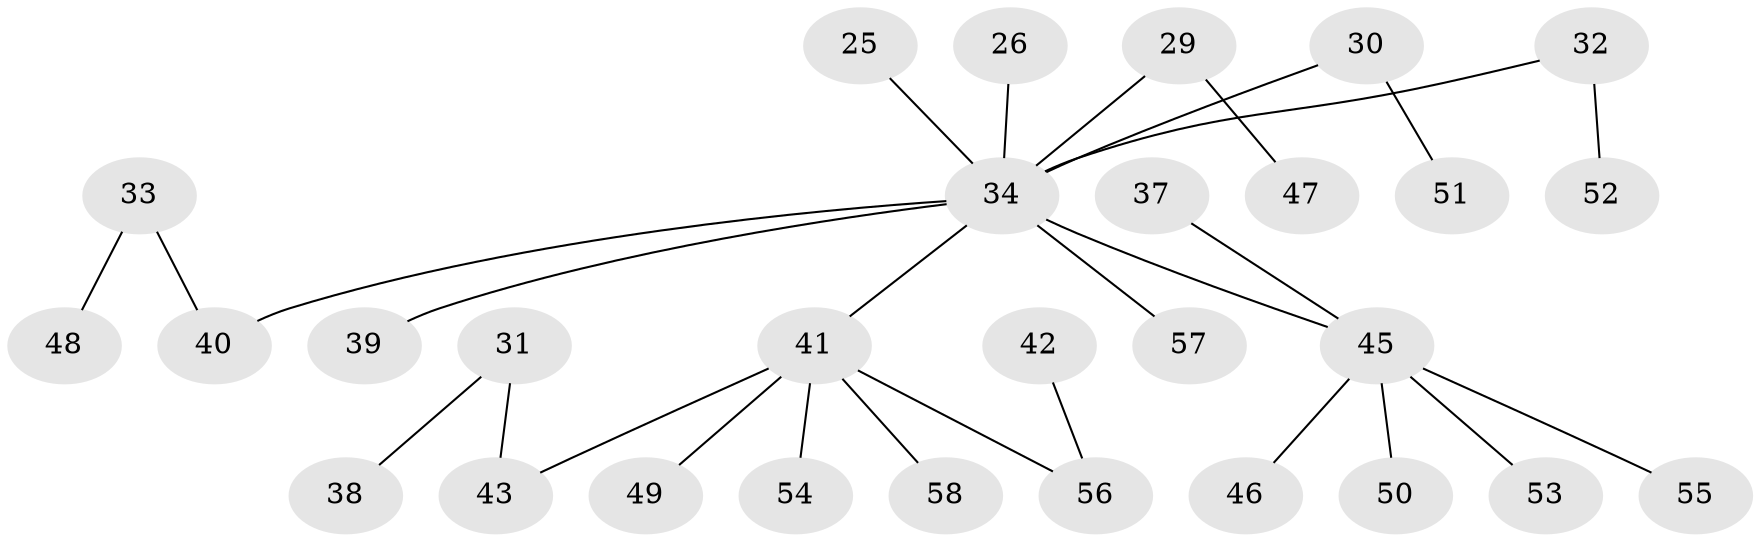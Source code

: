 // original degree distribution, {3: 0.20689655172413793, 5: 0.034482758620689655, 2: 0.1724137931034483, 6: 0.017241379310344827, 4: 0.05172413793103448, 1: 0.5172413793103449}
// Generated by graph-tools (version 1.1) at 2025/53/03/09/25 04:53:46]
// undirected, 29 vertices, 28 edges
graph export_dot {
graph [start="1"]
  node [color=gray90,style=filled];
  25;
  26;
  29;
  30;
  31;
  32 [super="+28"];
  33;
  34 [super="+6+9+4+5+8+22"];
  37;
  38;
  39;
  40 [super="+7+20+27"];
  41 [super="+1+3+12+11+10+18+19+24"];
  42;
  43 [super="+21"];
  45 [super="+44"];
  46;
  47;
  48;
  49;
  50;
  51;
  52;
  53;
  54;
  55;
  56 [super="+35"];
  57;
  58;
  25 -- 34;
  26 -- 34;
  29 -- 47;
  29 -- 34;
  30 -- 51;
  30 -- 34;
  31 -- 38;
  31 -- 43;
  32 -- 34;
  32 -- 52;
  33 -- 48;
  33 -- 40;
  34 -- 57;
  34 -- 39;
  34 -- 41;
  34 -- 40;
  34 -- 45;
  37 -- 45;
  41 -- 49;
  41 -- 58;
  41 -- 56;
  41 -- 43;
  41 -- 54;
  42 -- 56;
  45 -- 50;
  45 -- 53;
  45 -- 55;
  45 -- 46;
}
